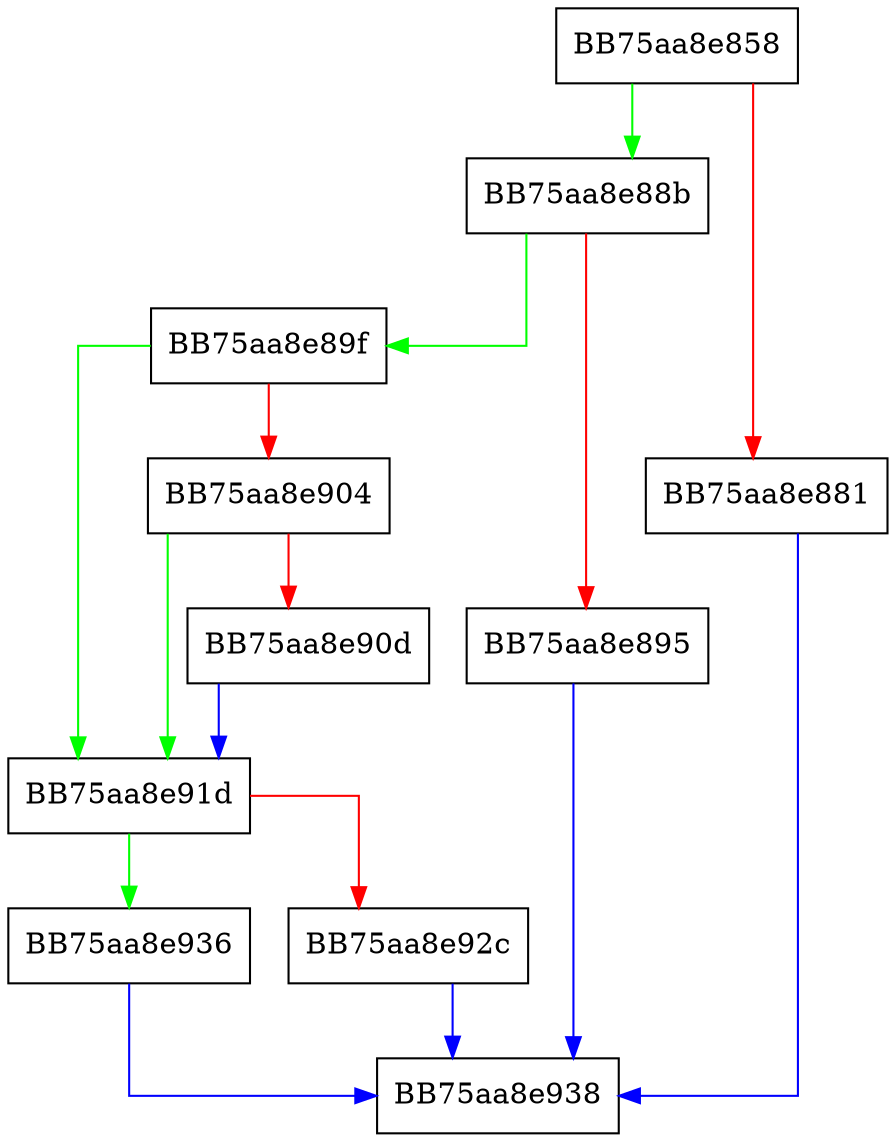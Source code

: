 digraph AcquireInstance {
  node [shape="box"];
  graph [splines=ortho];
  BB75aa8e858 -> BB75aa8e88b [color="green"];
  BB75aa8e858 -> BB75aa8e881 [color="red"];
  BB75aa8e881 -> BB75aa8e938 [color="blue"];
  BB75aa8e88b -> BB75aa8e89f [color="green"];
  BB75aa8e88b -> BB75aa8e895 [color="red"];
  BB75aa8e895 -> BB75aa8e938 [color="blue"];
  BB75aa8e89f -> BB75aa8e91d [color="green"];
  BB75aa8e89f -> BB75aa8e904 [color="red"];
  BB75aa8e904 -> BB75aa8e91d [color="green"];
  BB75aa8e904 -> BB75aa8e90d [color="red"];
  BB75aa8e90d -> BB75aa8e91d [color="blue"];
  BB75aa8e91d -> BB75aa8e936 [color="green"];
  BB75aa8e91d -> BB75aa8e92c [color="red"];
  BB75aa8e92c -> BB75aa8e938 [color="blue"];
  BB75aa8e936 -> BB75aa8e938 [color="blue"];
}